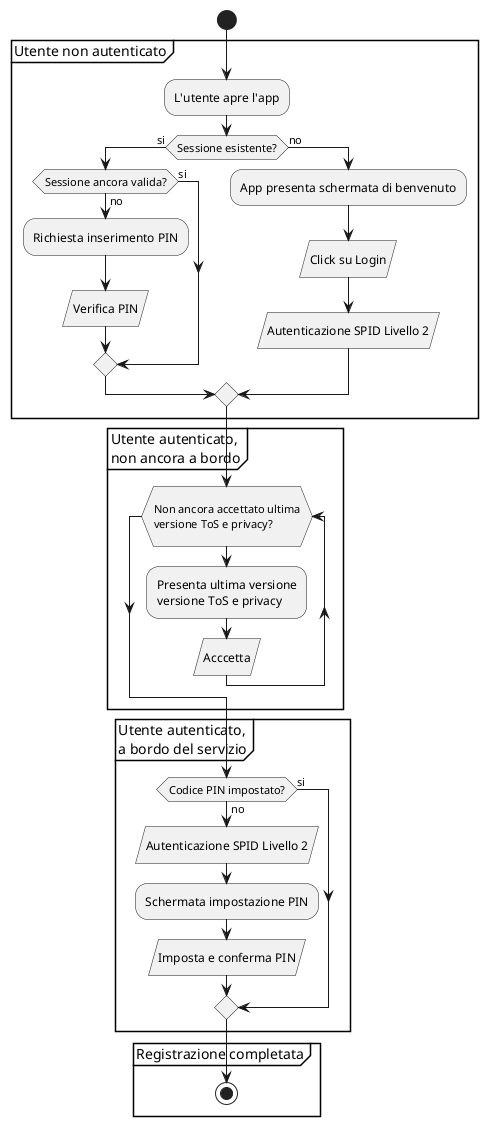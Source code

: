 @startuml

|Utente non autenticato|

start

partition "Utente non autenticato" {
  :L'utente apre l'app;

  if (Sessione esistente?) then (si)
    if (Sessione ancora valida?) then (si)
    else (no)
      :Richiesta inserimento PIN;
      :Verifica PIN/
    endif
  else (no)
    :App presenta schermata di benvenuto;
    :Click su Login/
    :Autenticazione SPID Livello 2/
  endif
}

partition "Utente autenticato,\nnon ancora a bordo" {
  while (\nNon ancora accettato ultima\nversione ToS e privacy?\n)
    :Presenta ultima versione\nversione ToS e privacy;
    :Acccetta/
  endwhile
}

partition "Utente autenticato,\na bordo del servizio" {
  if (Codice PIN impostato?) then (si)
  else (no)
    :Autenticazione SPID Livello 2/
    :Schermata impostazione PIN;
    :Imposta e conferma PIN/
  endif
}

partition "Registrazione completata" {
  stop
}

@enduml